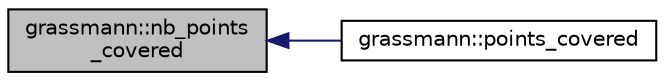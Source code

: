 digraph "grassmann::nb_points_covered"
{
  edge [fontname="Helvetica",fontsize="10",labelfontname="Helvetica",labelfontsize="10"];
  node [fontname="Helvetica",fontsize="10",shape=record];
  rankdir="LR";
  Node507 [label="grassmann::nb_points\l_covered",height=0.2,width=0.4,color="black", fillcolor="grey75", style="filled", fontcolor="black"];
  Node507 -> Node508 [dir="back",color="midnightblue",fontsize="10",style="solid",fontname="Helvetica"];
  Node508 [label="grassmann::points_covered",height=0.2,width=0.4,color="black", fillcolor="white", style="filled",URL="$df/d02/classgrassmann.html#a8c7859b717d4a34241d98a213e774ab1"];
}
